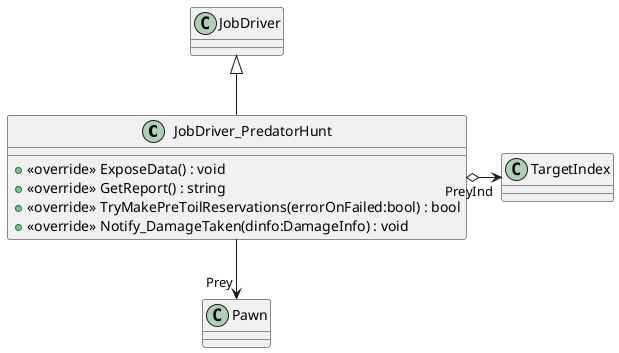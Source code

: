 @startuml
class JobDriver_PredatorHunt {
    + <<override>> ExposeData() : void
    + <<override>> GetReport() : string
    + <<override>> TryMakePreToilReservations(errorOnFailed:bool) : bool
    + <<override>> Notify_DamageTaken(dinfo:DamageInfo) : void
}
JobDriver <|-- JobDriver_PredatorHunt
JobDriver_PredatorHunt o-> "PreyInd" TargetIndex
JobDriver_PredatorHunt --> "Prey" Pawn
@enduml
